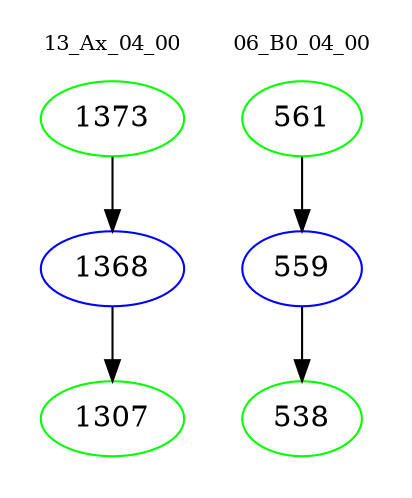 digraph{
subgraph cluster_0 {
color = white
label = "13_Ax_04_00";
fontsize=10;
T0_1373 [label="1373", color="green"]
T0_1373 -> T0_1368 [color="black"]
T0_1368 [label="1368", color="blue"]
T0_1368 -> T0_1307 [color="black"]
T0_1307 [label="1307", color="green"]
}
subgraph cluster_1 {
color = white
label = "06_B0_04_00";
fontsize=10;
T1_561 [label="561", color="green"]
T1_561 -> T1_559 [color="black"]
T1_559 [label="559", color="blue"]
T1_559 -> T1_538 [color="black"]
T1_538 [label="538", color="green"]
}
}
